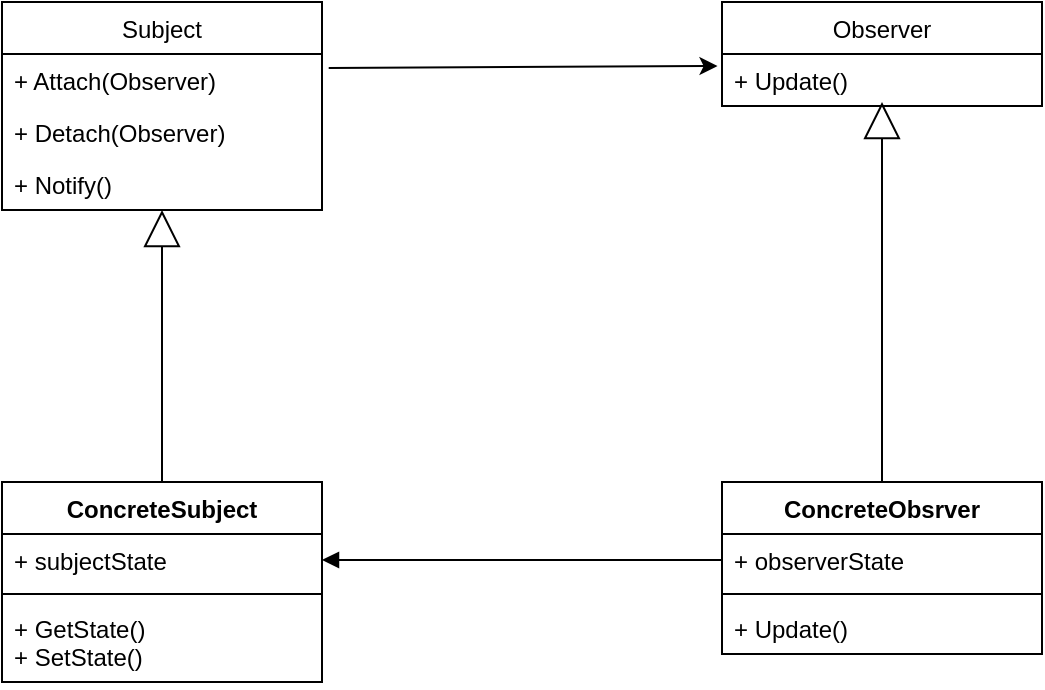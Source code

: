 <mxfile version="12.1.8" type="device" pages="1"><diagram id="24NJkWiTsZ9QJBFjiQFF" name="Page-1"><mxGraphModel dx="1422" dy="791" grid="1" gridSize="10" guides="1" tooltips="1" connect="1" arrows="1" fold="1" page="1" pageScale="1" pageWidth="827" pageHeight="1169" math="0" shadow="0"><root><mxCell id="0"/><mxCell id="1" parent="0"/><mxCell id="vhFGLrNc8uR-EPxgxFZv-1" value="Subject" style="swimlane;fontStyle=0;childLayout=stackLayout;horizontal=1;startSize=26;fillColor=none;horizontalStack=0;resizeParent=1;resizeParentMax=0;resizeLast=0;collapsible=1;marginBottom=0;" vertex="1" parent="1"><mxGeometry x="160" y="80" width="160" height="104" as="geometry"/></mxCell><mxCell id="vhFGLrNc8uR-EPxgxFZv-2" value="+ Attach(Observer)" style="text;strokeColor=none;fillColor=none;align=left;verticalAlign=top;spacingLeft=4;spacingRight=4;overflow=hidden;rotatable=0;points=[[0,0.5],[1,0.5]];portConstraint=eastwest;" vertex="1" parent="vhFGLrNc8uR-EPxgxFZv-1"><mxGeometry y="26" width="160" height="26" as="geometry"/></mxCell><mxCell id="vhFGLrNc8uR-EPxgxFZv-3" value="+ Detach(Observer)" style="text;strokeColor=none;fillColor=none;align=left;verticalAlign=top;spacingLeft=4;spacingRight=4;overflow=hidden;rotatable=0;points=[[0,0.5],[1,0.5]];portConstraint=eastwest;" vertex="1" parent="vhFGLrNc8uR-EPxgxFZv-1"><mxGeometry y="52" width="160" height="26" as="geometry"/></mxCell><mxCell id="vhFGLrNc8uR-EPxgxFZv-4" value="+ Notify()" style="text;strokeColor=none;fillColor=none;align=left;verticalAlign=top;spacingLeft=4;spacingRight=4;overflow=hidden;rotatable=0;points=[[0,0.5],[1,0.5]];portConstraint=eastwest;" vertex="1" parent="vhFGLrNc8uR-EPxgxFZv-1"><mxGeometry y="78" width="160" height="26" as="geometry"/></mxCell><mxCell id="vhFGLrNc8uR-EPxgxFZv-5" value="Observer" style="swimlane;fontStyle=0;childLayout=stackLayout;horizontal=1;startSize=26;fillColor=none;horizontalStack=0;resizeParent=1;resizeParentMax=0;resizeLast=0;collapsible=1;marginBottom=0;" vertex="1" parent="1"><mxGeometry x="520" y="80" width="160" height="52" as="geometry"/></mxCell><mxCell id="vhFGLrNc8uR-EPxgxFZv-6" value="+ Update()" style="text;strokeColor=none;fillColor=none;align=left;verticalAlign=top;spacingLeft=4;spacingRight=4;overflow=hidden;rotatable=0;points=[[0,0.5],[1,0.5]];portConstraint=eastwest;" vertex="1" parent="vhFGLrNc8uR-EPxgxFZv-5"><mxGeometry y="26" width="160" height="26" as="geometry"/></mxCell><mxCell id="vhFGLrNc8uR-EPxgxFZv-10" value="" style="endArrow=classic;html=1;exitX=1.021;exitY=0.269;exitDx=0;exitDy=0;exitPerimeter=0;entryX=-0.014;entryY=0.231;entryDx=0;entryDy=0;entryPerimeter=0;" edge="1" parent="1" source="vhFGLrNc8uR-EPxgxFZv-2" target="vhFGLrNc8uR-EPxgxFZv-6"><mxGeometry width="50" height="50" relative="1" as="geometry"><mxPoint x="160" y="260" as="sourcePoint"/><mxPoint x="210" y="210" as="targetPoint"/></mxGeometry></mxCell><mxCell id="vhFGLrNc8uR-EPxgxFZv-11" value="ConcreteSubject" style="swimlane;fontStyle=1;align=center;verticalAlign=top;childLayout=stackLayout;horizontal=1;startSize=26;horizontalStack=0;resizeParent=1;resizeParentMax=0;resizeLast=0;collapsible=1;marginBottom=0;" vertex="1" parent="1"><mxGeometry x="160" y="320" width="160" height="100" as="geometry"/></mxCell><mxCell id="vhFGLrNc8uR-EPxgxFZv-12" value="+ subjectState" style="text;strokeColor=none;fillColor=none;align=left;verticalAlign=top;spacingLeft=4;spacingRight=4;overflow=hidden;rotatable=0;points=[[0,0.5],[1,0.5]];portConstraint=eastwest;" vertex="1" parent="vhFGLrNc8uR-EPxgxFZv-11"><mxGeometry y="26" width="160" height="26" as="geometry"/></mxCell><mxCell id="vhFGLrNc8uR-EPxgxFZv-13" value="" style="line;strokeWidth=1;fillColor=none;align=left;verticalAlign=middle;spacingTop=-1;spacingLeft=3;spacingRight=3;rotatable=0;labelPosition=right;points=[];portConstraint=eastwest;" vertex="1" parent="vhFGLrNc8uR-EPxgxFZv-11"><mxGeometry y="52" width="160" height="8" as="geometry"/></mxCell><mxCell id="vhFGLrNc8uR-EPxgxFZv-14" value="+ GetState()&#xA;+ SetState()&#xA;" style="text;strokeColor=none;fillColor=none;align=left;verticalAlign=top;spacingLeft=4;spacingRight=4;overflow=hidden;rotatable=0;points=[[0,0.5],[1,0.5]];portConstraint=eastwest;" vertex="1" parent="vhFGLrNc8uR-EPxgxFZv-11"><mxGeometry y="60" width="160" height="40" as="geometry"/></mxCell><mxCell id="vhFGLrNc8uR-EPxgxFZv-23" value="" style="endArrow=block;endSize=16;endFill=0;html=1;exitX=0.5;exitY=0;exitDx=0;exitDy=0;entryX=0.5;entryY=1;entryDx=0;entryDy=0;" edge="1" parent="1" source="vhFGLrNc8uR-EPxgxFZv-11" target="vhFGLrNc8uR-EPxgxFZv-1"><mxGeometry width="160" relative="1" as="geometry"><mxPoint x="260" y="260" as="sourcePoint"/><mxPoint x="420" y="260" as="targetPoint"/></mxGeometry></mxCell><mxCell id="vhFGLrNc8uR-EPxgxFZv-24" value="ConcreteObsrver" style="swimlane;fontStyle=1;align=center;verticalAlign=top;childLayout=stackLayout;horizontal=1;startSize=26;horizontalStack=0;resizeParent=1;resizeParentMax=0;resizeLast=0;collapsible=1;marginBottom=0;" vertex="1" parent="1"><mxGeometry x="520" y="320" width="160" height="86" as="geometry"/></mxCell><mxCell id="vhFGLrNc8uR-EPxgxFZv-25" value="+ observerState" style="text;strokeColor=none;fillColor=none;align=left;verticalAlign=top;spacingLeft=4;spacingRight=4;overflow=hidden;rotatable=0;points=[[0,0.5],[1,0.5]];portConstraint=eastwest;" vertex="1" parent="vhFGLrNc8uR-EPxgxFZv-24"><mxGeometry y="26" width="160" height="26" as="geometry"/></mxCell><mxCell id="vhFGLrNc8uR-EPxgxFZv-26" value="" style="line;strokeWidth=1;fillColor=none;align=left;verticalAlign=middle;spacingTop=-1;spacingLeft=3;spacingRight=3;rotatable=0;labelPosition=right;points=[];portConstraint=eastwest;" vertex="1" parent="vhFGLrNc8uR-EPxgxFZv-24"><mxGeometry y="52" width="160" height="8" as="geometry"/></mxCell><mxCell id="vhFGLrNc8uR-EPxgxFZv-27" value="+ Update()" style="text;strokeColor=none;fillColor=none;align=left;verticalAlign=top;spacingLeft=4;spacingRight=4;overflow=hidden;rotatable=0;points=[[0,0.5],[1,0.5]];portConstraint=eastwest;" vertex="1" parent="vhFGLrNc8uR-EPxgxFZv-24"><mxGeometry y="60" width="160" height="26" as="geometry"/></mxCell><mxCell id="vhFGLrNc8uR-EPxgxFZv-28" value="" style="endArrow=block;endSize=16;endFill=0;html=1;exitX=0.5;exitY=0;exitDx=0;exitDy=0;entryX=0.5;entryY=0.923;entryDx=0;entryDy=0;entryPerimeter=0;" edge="1" parent="1" source="vhFGLrNc8uR-EPxgxFZv-24" target="vhFGLrNc8uR-EPxgxFZv-6"><mxGeometry width="160" relative="1" as="geometry"><mxPoint x="599.5" y="296" as="sourcePoint"/><mxPoint x="600" y="140" as="targetPoint"/></mxGeometry></mxCell><mxCell id="vhFGLrNc8uR-EPxgxFZv-36" value="" style="html=1;verticalAlign=bottom;endArrow=block;exitX=0;exitY=0.5;exitDx=0;exitDy=0;entryX=1;entryY=0.5;entryDx=0;entryDy=0;" edge="1" parent="1" source="vhFGLrNc8uR-EPxgxFZv-25" target="vhFGLrNc8uR-EPxgxFZv-12"><mxGeometry width="80" relative="1" as="geometry"><mxPoint x="370" y="360" as="sourcePoint"/><mxPoint x="450" y="360" as="targetPoint"/></mxGeometry></mxCell></root></mxGraphModel></diagram></mxfile>